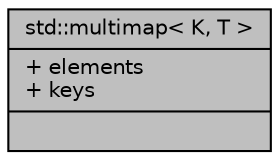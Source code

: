 digraph "std::multimap&lt; K, T &gt;"
{
  edge [fontname="Helvetica",fontsize="10",labelfontname="Helvetica",labelfontsize="10"];
  node [fontname="Helvetica",fontsize="10",shape=record];
  Node671 [label="{std::multimap\< K, T \>\n|+ elements\l+ keys\l|}",height=0.2,width=0.4,color="black", fillcolor="grey75", style="filled", fontcolor="black"];
}
